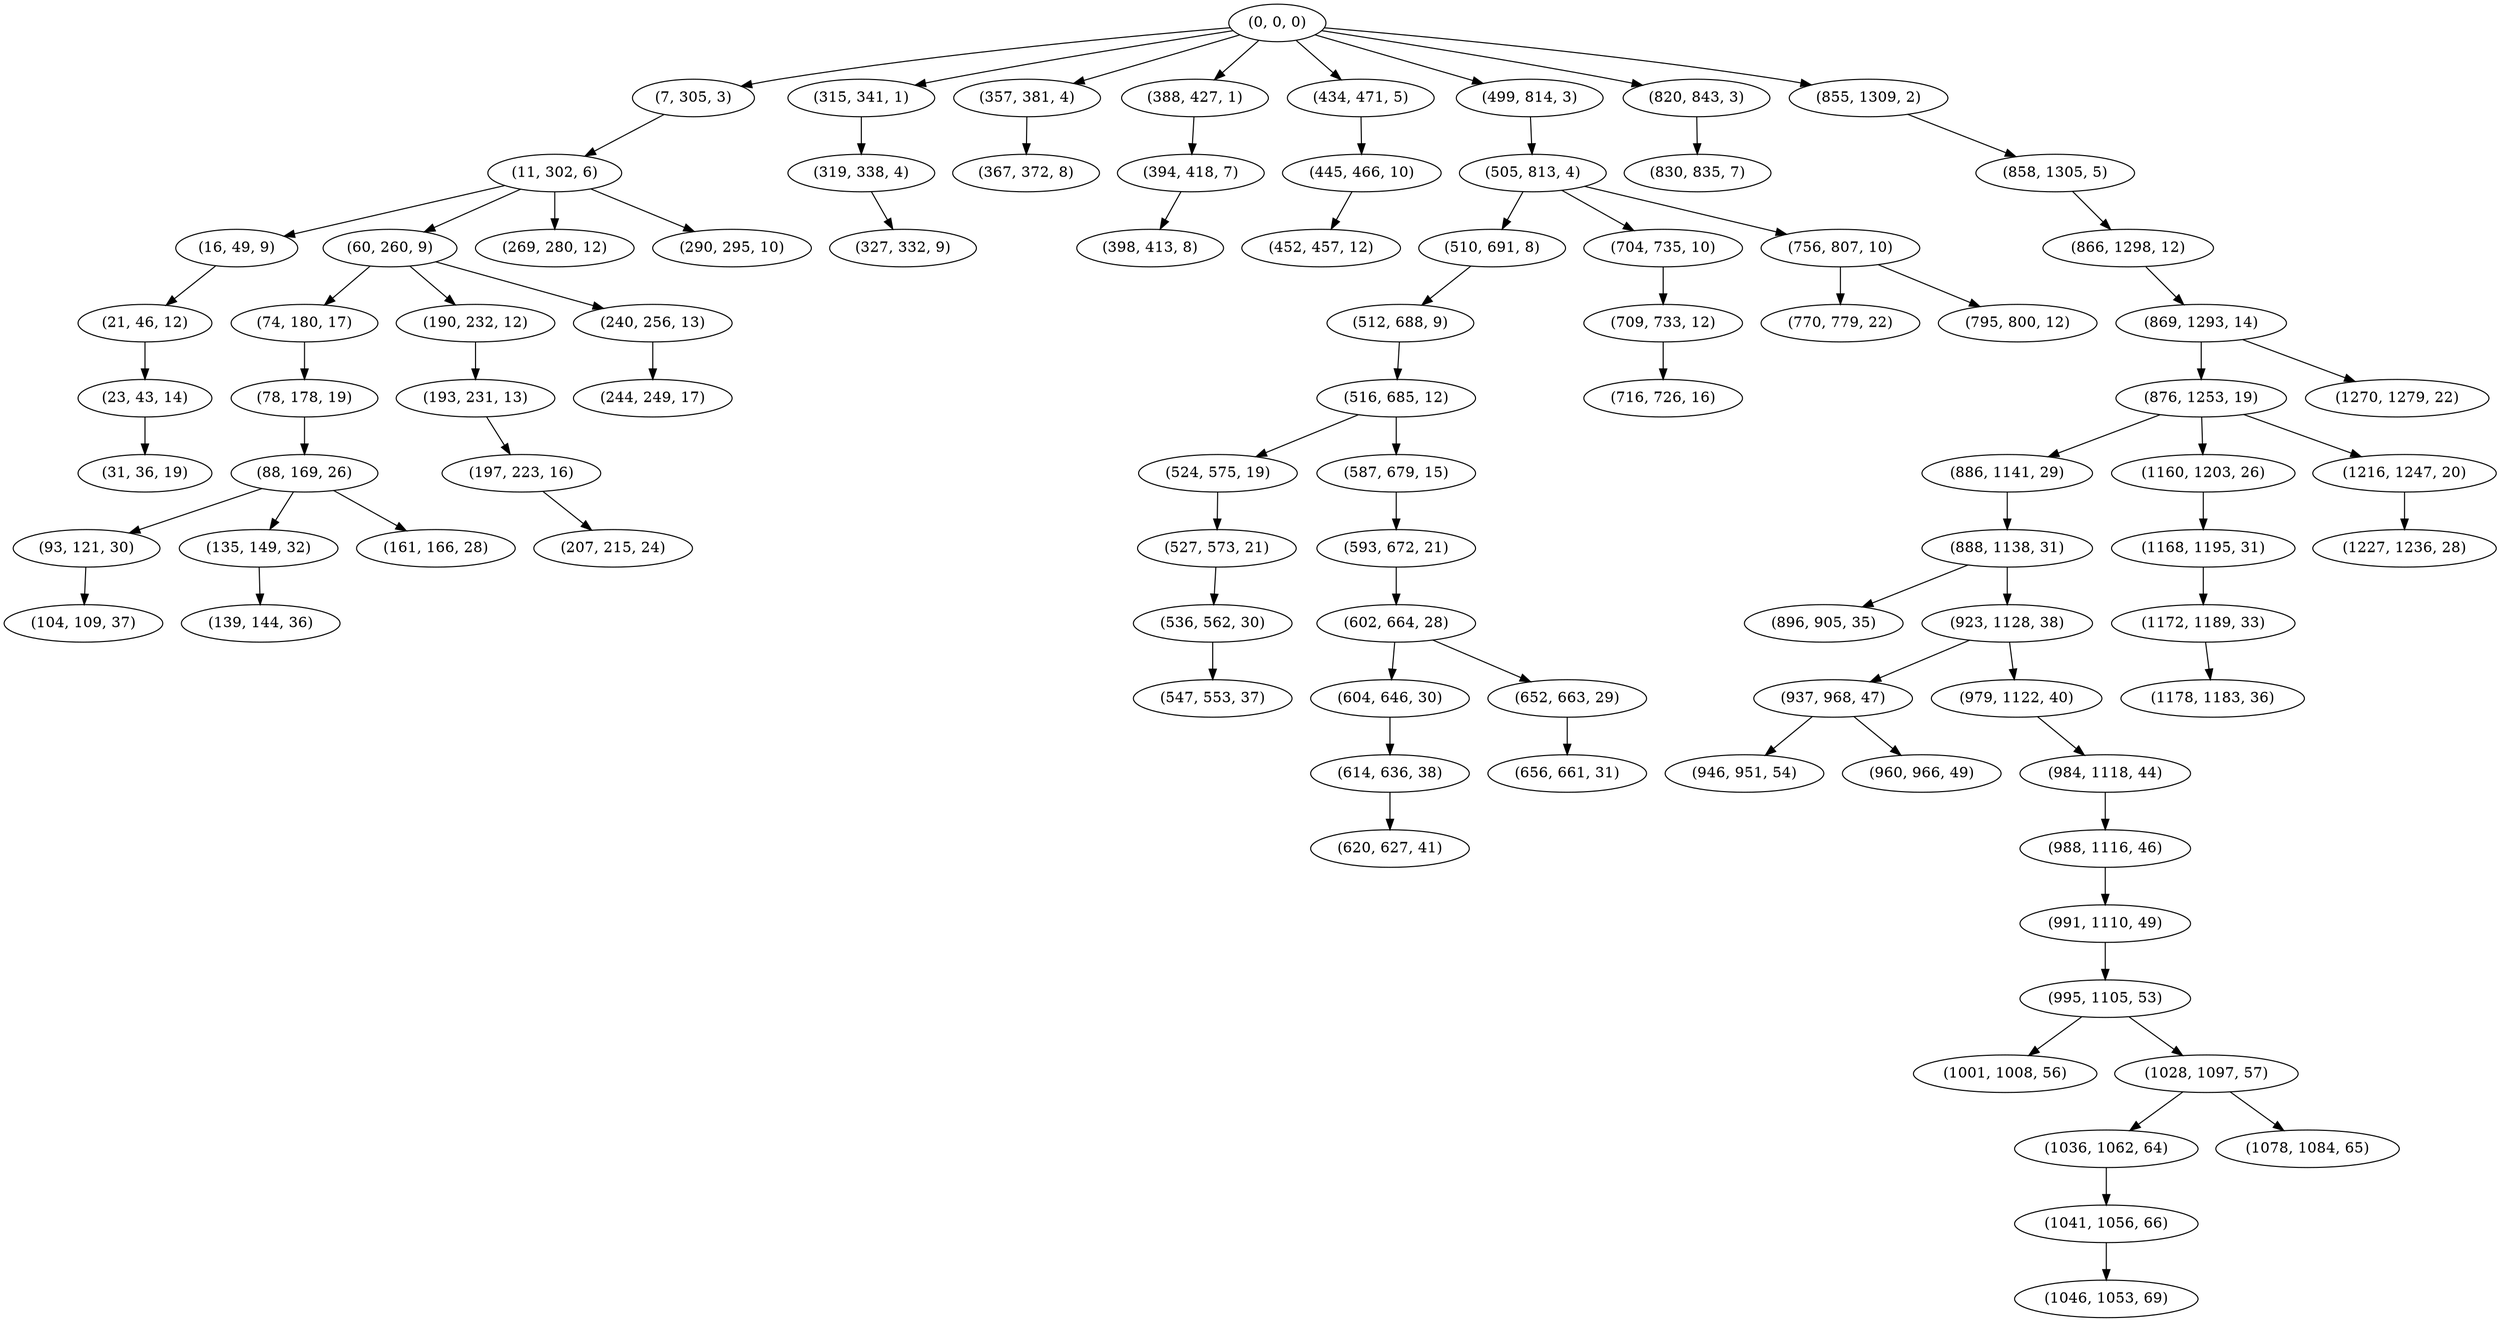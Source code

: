 digraph tree {
    "(0, 0, 0)";
    "(7, 305, 3)";
    "(11, 302, 6)";
    "(16, 49, 9)";
    "(21, 46, 12)";
    "(23, 43, 14)";
    "(31, 36, 19)";
    "(60, 260, 9)";
    "(74, 180, 17)";
    "(78, 178, 19)";
    "(88, 169, 26)";
    "(93, 121, 30)";
    "(104, 109, 37)";
    "(135, 149, 32)";
    "(139, 144, 36)";
    "(161, 166, 28)";
    "(190, 232, 12)";
    "(193, 231, 13)";
    "(197, 223, 16)";
    "(207, 215, 24)";
    "(240, 256, 13)";
    "(244, 249, 17)";
    "(269, 280, 12)";
    "(290, 295, 10)";
    "(315, 341, 1)";
    "(319, 338, 4)";
    "(327, 332, 9)";
    "(357, 381, 4)";
    "(367, 372, 8)";
    "(388, 427, 1)";
    "(394, 418, 7)";
    "(398, 413, 8)";
    "(434, 471, 5)";
    "(445, 466, 10)";
    "(452, 457, 12)";
    "(499, 814, 3)";
    "(505, 813, 4)";
    "(510, 691, 8)";
    "(512, 688, 9)";
    "(516, 685, 12)";
    "(524, 575, 19)";
    "(527, 573, 21)";
    "(536, 562, 30)";
    "(547, 553, 37)";
    "(587, 679, 15)";
    "(593, 672, 21)";
    "(602, 664, 28)";
    "(604, 646, 30)";
    "(614, 636, 38)";
    "(620, 627, 41)";
    "(652, 663, 29)";
    "(656, 661, 31)";
    "(704, 735, 10)";
    "(709, 733, 12)";
    "(716, 726, 16)";
    "(756, 807, 10)";
    "(770, 779, 22)";
    "(795, 800, 12)";
    "(820, 843, 3)";
    "(830, 835, 7)";
    "(855, 1309, 2)";
    "(858, 1305, 5)";
    "(866, 1298, 12)";
    "(869, 1293, 14)";
    "(876, 1253, 19)";
    "(886, 1141, 29)";
    "(888, 1138, 31)";
    "(896, 905, 35)";
    "(923, 1128, 38)";
    "(937, 968, 47)";
    "(946, 951, 54)";
    "(960, 966, 49)";
    "(979, 1122, 40)";
    "(984, 1118, 44)";
    "(988, 1116, 46)";
    "(991, 1110, 49)";
    "(995, 1105, 53)";
    "(1001, 1008, 56)";
    "(1028, 1097, 57)";
    "(1036, 1062, 64)";
    "(1041, 1056, 66)";
    "(1046, 1053, 69)";
    "(1078, 1084, 65)";
    "(1160, 1203, 26)";
    "(1168, 1195, 31)";
    "(1172, 1189, 33)";
    "(1178, 1183, 36)";
    "(1216, 1247, 20)";
    "(1227, 1236, 28)";
    "(1270, 1279, 22)";
    "(0, 0, 0)" -> "(7, 305, 3)";
    "(0, 0, 0)" -> "(315, 341, 1)";
    "(0, 0, 0)" -> "(357, 381, 4)";
    "(0, 0, 0)" -> "(388, 427, 1)";
    "(0, 0, 0)" -> "(434, 471, 5)";
    "(0, 0, 0)" -> "(499, 814, 3)";
    "(0, 0, 0)" -> "(820, 843, 3)";
    "(0, 0, 0)" -> "(855, 1309, 2)";
    "(7, 305, 3)" -> "(11, 302, 6)";
    "(11, 302, 6)" -> "(16, 49, 9)";
    "(11, 302, 6)" -> "(60, 260, 9)";
    "(11, 302, 6)" -> "(269, 280, 12)";
    "(11, 302, 6)" -> "(290, 295, 10)";
    "(16, 49, 9)" -> "(21, 46, 12)";
    "(21, 46, 12)" -> "(23, 43, 14)";
    "(23, 43, 14)" -> "(31, 36, 19)";
    "(60, 260, 9)" -> "(74, 180, 17)";
    "(60, 260, 9)" -> "(190, 232, 12)";
    "(60, 260, 9)" -> "(240, 256, 13)";
    "(74, 180, 17)" -> "(78, 178, 19)";
    "(78, 178, 19)" -> "(88, 169, 26)";
    "(88, 169, 26)" -> "(93, 121, 30)";
    "(88, 169, 26)" -> "(135, 149, 32)";
    "(88, 169, 26)" -> "(161, 166, 28)";
    "(93, 121, 30)" -> "(104, 109, 37)";
    "(135, 149, 32)" -> "(139, 144, 36)";
    "(190, 232, 12)" -> "(193, 231, 13)";
    "(193, 231, 13)" -> "(197, 223, 16)";
    "(197, 223, 16)" -> "(207, 215, 24)";
    "(240, 256, 13)" -> "(244, 249, 17)";
    "(315, 341, 1)" -> "(319, 338, 4)";
    "(319, 338, 4)" -> "(327, 332, 9)";
    "(357, 381, 4)" -> "(367, 372, 8)";
    "(388, 427, 1)" -> "(394, 418, 7)";
    "(394, 418, 7)" -> "(398, 413, 8)";
    "(434, 471, 5)" -> "(445, 466, 10)";
    "(445, 466, 10)" -> "(452, 457, 12)";
    "(499, 814, 3)" -> "(505, 813, 4)";
    "(505, 813, 4)" -> "(510, 691, 8)";
    "(505, 813, 4)" -> "(704, 735, 10)";
    "(505, 813, 4)" -> "(756, 807, 10)";
    "(510, 691, 8)" -> "(512, 688, 9)";
    "(512, 688, 9)" -> "(516, 685, 12)";
    "(516, 685, 12)" -> "(524, 575, 19)";
    "(516, 685, 12)" -> "(587, 679, 15)";
    "(524, 575, 19)" -> "(527, 573, 21)";
    "(527, 573, 21)" -> "(536, 562, 30)";
    "(536, 562, 30)" -> "(547, 553, 37)";
    "(587, 679, 15)" -> "(593, 672, 21)";
    "(593, 672, 21)" -> "(602, 664, 28)";
    "(602, 664, 28)" -> "(604, 646, 30)";
    "(602, 664, 28)" -> "(652, 663, 29)";
    "(604, 646, 30)" -> "(614, 636, 38)";
    "(614, 636, 38)" -> "(620, 627, 41)";
    "(652, 663, 29)" -> "(656, 661, 31)";
    "(704, 735, 10)" -> "(709, 733, 12)";
    "(709, 733, 12)" -> "(716, 726, 16)";
    "(756, 807, 10)" -> "(770, 779, 22)";
    "(756, 807, 10)" -> "(795, 800, 12)";
    "(820, 843, 3)" -> "(830, 835, 7)";
    "(855, 1309, 2)" -> "(858, 1305, 5)";
    "(858, 1305, 5)" -> "(866, 1298, 12)";
    "(866, 1298, 12)" -> "(869, 1293, 14)";
    "(869, 1293, 14)" -> "(876, 1253, 19)";
    "(869, 1293, 14)" -> "(1270, 1279, 22)";
    "(876, 1253, 19)" -> "(886, 1141, 29)";
    "(876, 1253, 19)" -> "(1160, 1203, 26)";
    "(876, 1253, 19)" -> "(1216, 1247, 20)";
    "(886, 1141, 29)" -> "(888, 1138, 31)";
    "(888, 1138, 31)" -> "(896, 905, 35)";
    "(888, 1138, 31)" -> "(923, 1128, 38)";
    "(923, 1128, 38)" -> "(937, 968, 47)";
    "(923, 1128, 38)" -> "(979, 1122, 40)";
    "(937, 968, 47)" -> "(946, 951, 54)";
    "(937, 968, 47)" -> "(960, 966, 49)";
    "(979, 1122, 40)" -> "(984, 1118, 44)";
    "(984, 1118, 44)" -> "(988, 1116, 46)";
    "(988, 1116, 46)" -> "(991, 1110, 49)";
    "(991, 1110, 49)" -> "(995, 1105, 53)";
    "(995, 1105, 53)" -> "(1001, 1008, 56)";
    "(995, 1105, 53)" -> "(1028, 1097, 57)";
    "(1028, 1097, 57)" -> "(1036, 1062, 64)";
    "(1028, 1097, 57)" -> "(1078, 1084, 65)";
    "(1036, 1062, 64)" -> "(1041, 1056, 66)";
    "(1041, 1056, 66)" -> "(1046, 1053, 69)";
    "(1160, 1203, 26)" -> "(1168, 1195, 31)";
    "(1168, 1195, 31)" -> "(1172, 1189, 33)";
    "(1172, 1189, 33)" -> "(1178, 1183, 36)";
    "(1216, 1247, 20)" -> "(1227, 1236, 28)";
}
